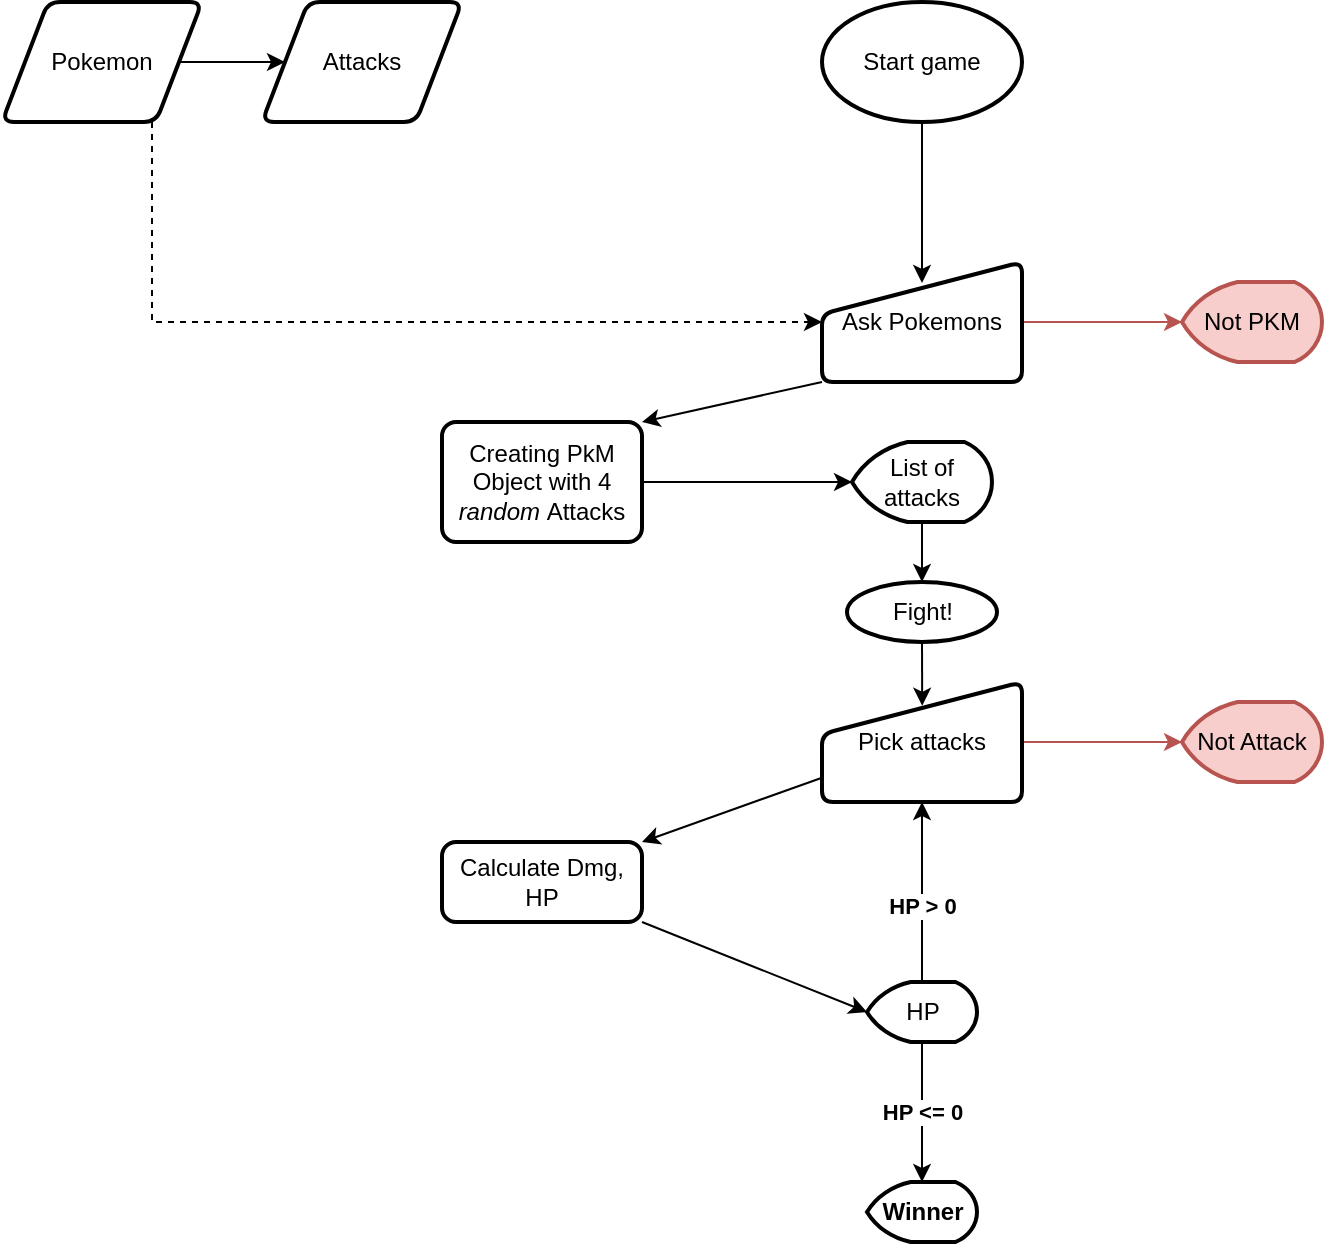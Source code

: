 <mxfile version="20.4.0" type="github">
  <diagram id="XxieVzkdwiMo6nqb6jkK" name="Page-1">
    <mxGraphModel dx="1051" dy="682" grid="1" gridSize="10" guides="1" tooltips="1" connect="1" arrows="1" fold="1" page="1" pageScale="1" pageWidth="850" pageHeight="1100" math="0" shadow="0">
      <root>
        <mxCell id="0" />
        <mxCell id="1" parent="0" />
        <mxCell id="fHhEs9VGLyoYJjRyogGl-5" value="" style="edgeStyle=orthogonalEdgeStyle;rounded=0;orthogonalLoop=1;jettySize=auto;html=1;" edge="1" parent="1" source="fHhEs9VGLyoYJjRyogGl-2" target="fHhEs9VGLyoYJjRyogGl-4">
          <mxGeometry relative="1" as="geometry" />
        </mxCell>
        <mxCell id="fHhEs9VGLyoYJjRyogGl-10" style="rounded=0;orthogonalLoop=1;jettySize=auto;html=1;exitX=0.75;exitY=1;exitDx=0;exitDy=0;entryX=0;entryY=0.5;entryDx=0;entryDy=0;dashed=1;edgeStyle=orthogonalEdgeStyle;" edge="1" parent="1" source="fHhEs9VGLyoYJjRyogGl-2" target="fHhEs9VGLyoYJjRyogGl-7">
          <mxGeometry relative="1" as="geometry" />
        </mxCell>
        <mxCell id="fHhEs9VGLyoYJjRyogGl-2" value="Pokemon" style="shape=parallelogram;html=1;strokeWidth=2;perimeter=parallelogramPerimeter;whiteSpace=wrap;rounded=1;arcSize=12;size=0.23;" vertex="1" parent="1">
          <mxGeometry x="60" y="40" width="100" height="60" as="geometry" />
        </mxCell>
        <mxCell id="fHhEs9VGLyoYJjRyogGl-4" value="Attacks" style="shape=parallelogram;html=1;strokeWidth=2;perimeter=parallelogramPerimeter;whiteSpace=wrap;rounded=1;arcSize=12;size=0.23;" vertex="1" parent="1">
          <mxGeometry x="190" y="40" width="100" height="60" as="geometry" />
        </mxCell>
        <mxCell id="fHhEs9VGLyoYJjRyogGl-8" style="edgeStyle=orthogonalEdgeStyle;rounded=0;orthogonalLoop=1;jettySize=auto;html=1;exitX=0.5;exitY=1;exitDx=0;exitDy=0;exitPerimeter=0;entryX=0.5;entryY=0.175;entryDx=0;entryDy=0;entryPerimeter=0;" edge="1" parent="1" source="fHhEs9VGLyoYJjRyogGl-6" target="fHhEs9VGLyoYJjRyogGl-7">
          <mxGeometry relative="1" as="geometry" />
        </mxCell>
        <mxCell id="fHhEs9VGLyoYJjRyogGl-6" value="Start game" style="strokeWidth=2;html=1;shape=mxgraph.flowchart.start_1;whiteSpace=wrap;" vertex="1" parent="1">
          <mxGeometry x="470" y="40" width="100" height="60" as="geometry" />
        </mxCell>
        <mxCell id="fHhEs9VGLyoYJjRyogGl-12" style="edgeStyle=orthogonalEdgeStyle;rounded=0;orthogonalLoop=1;jettySize=auto;html=1;exitX=1;exitY=0.5;exitDx=0;exitDy=0;entryX=0;entryY=0.5;entryDx=0;entryDy=0;entryPerimeter=0;fillColor=#f8cecc;strokeColor=#b85450;" edge="1" parent="1" source="fHhEs9VGLyoYJjRyogGl-7" target="fHhEs9VGLyoYJjRyogGl-11">
          <mxGeometry relative="1" as="geometry" />
        </mxCell>
        <mxCell id="fHhEs9VGLyoYJjRyogGl-27" style="edgeStyle=none;rounded=0;orthogonalLoop=1;jettySize=auto;html=1;exitX=0;exitY=1;exitDx=0;exitDy=0;entryX=1;entryY=0;entryDx=0;entryDy=0;" edge="1" parent="1" source="fHhEs9VGLyoYJjRyogGl-7" target="fHhEs9VGLyoYJjRyogGl-26">
          <mxGeometry relative="1" as="geometry">
            <mxPoint x="370" y="250" as="targetPoint" />
          </mxGeometry>
        </mxCell>
        <mxCell id="fHhEs9VGLyoYJjRyogGl-7" value="Ask Pokemons" style="html=1;strokeWidth=2;shape=manualInput;whiteSpace=wrap;rounded=1;size=26;arcSize=11;" vertex="1" parent="1">
          <mxGeometry x="470" y="170" width="100" height="60" as="geometry" />
        </mxCell>
        <mxCell id="fHhEs9VGLyoYJjRyogGl-11" value="Not PKM" style="strokeWidth=2;html=1;shape=mxgraph.flowchart.display;whiteSpace=wrap;fillColor=#f8cecc;strokeColor=#b85450;" vertex="1" parent="1">
          <mxGeometry x="650" y="180" width="70" height="40" as="geometry" />
        </mxCell>
        <mxCell id="fHhEs9VGLyoYJjRyogGl-35" style="edgeStyle=none;rounded=0;orthogonalLoop=1;jettySize=auto;html=1;exitX=0.5;exitY=1;exitDx=0;exitDy=0;exitPerimeter=0;entryX=0.5;entryY=0;entryDx=0;entryDy=0;entryPerimeter=0;" edge="1" parent="1" source="fHhEs9VGLyoYJjRyogGl-17" target="fHhEs9VGLyoYJjRyogGl-33">
          <mxGeometry relative="1" as="geometry" />
        </mxCell>
        <mxCell id="fHhEs9VGLyoYJjRyogGl-17" value="List of&lt;br&gt;attacks" style="strokeWidth=2;html=1;shape=mxgraph.flowchart.display;whiteSpace=wrap;" vertex="1" parent="1">
          <mxGeometry x="485" y="260" width="70" height="40" as="geometry" />
        </mxCell>
        <mxCell id="fHhEs9VGLyoYJjRyogGl-32" value="" style="edgeStyle=none;rounded=0;orthogonalLoop=1;jettySize=auto;html=1;fillColor=#f8cecc;strokeColor=#b85450;" edge="1" parent="1" source="fHhEs9VGLyoYJjRyogGl-24" target="fHhEs9VGLyoYJjRyogGl-31">
          <mxGeometry relative="1" as="geometry" />
        </mxCell>
        <mxCell id="fHhEs9VGLyoYJjRyogGl-38" value="" style="edgeStyle=none;rounded=0;orthogonalLoop=1;jettySize=auto;html=1;entryX=1;entryY=0;entryDx=0;entryDy=0;" edge="1" parent="1" source="fHhEs9VGLyoYJjRyogGl-24" target="fHhEs9VGLyoYJjRyogGl-30">
          <mxGeometry relative="1" as="geometry" />
        </mxCell>
        <mxCell id="fHhEs9VGLyoYJjRyogGl-24" value="Pick attacks" style="html=1;strokeWidth=2;shape=manualInput;whiteSpace=wrap;rounded=1;size=26;arcSize=11;" vertex="1" parent="1">
          <mxGeometry x="470" y="380" width="100" height="60" as="geometry" />
        </mxCell>
        <mxCell id="fHhEs9VGLyoYJjRyogGl-29" value="" style="edgeStyle=none;rounded=0;orthogonalLoop=1;jettySize=auto;html=1;" edge="1" parent="1" source="fHhEs9VGLyoYJjRyogGl-26" target="fHhEs9VGLyoYJjRyogGl-17">
          <mxGeometry relative="1" as="geometry" />
        </mxCell>
        <mxCell id="fHhEs9VGLyoYJjRyogGl-26" value="Creating PkM&lt;br&gt;Object with 4&lt;br&gt;&lt;i style=&quot;&quot;&gt;random&lt;/i&gt;&amp;nbsp;Attacks" style="rounded=1;whiteSpace=wrap;html=1;absoluteArcSize=1;arcSize=14;strokeWidth=2;" vertex="1" parent="1">
          <mxGeometry x="280" y="250" width="100" height="60" as="geometry" />
        </mxCell>
        <mxCell id="fHhEs9VGLyoYJjRyogGl-40" style="edgeStyle=none;rounded=0;orthogonalLoop=1;jettySize=auto;html=1;exitX=1;exitY=1;exitDx=0;exitDy=0;entryX=0;entryY=0.5;entryDx=0;entryDy=0;entryPerimeter=0;" edge="1" parent="1" source="fHhEs9VGLyoYJjRyogGl-30" target="fHhEs9VGLyoYJjRyogGl-39">
          <mxGeometry relative="1" as="geometry" />
        </mxCell>
        <mxCell id="fHhEs9VGLyoYJjRyogGl-30" value="Calculate Dmg, HP" style="rounded=1;whiteSpace=wrap;html=1;absoluteArcSize=1;arcSize=14;strokeWidth=2;" vertex="1" parent="1">
          <mxGeometry x="280" y="460" width="100" height="40" as="geometry" />
        </mxCell>
        <mxCell id="fHhEs9VGLyoYJjRyogGl-31" value="Not Attack" style="strokeWidth=2;html=1;shape=mxgraph.flowchart.display;whiteSpace=wrap;fillColor=#f8cecc;strokeColor=#b85450;" vertex="1" parent="1">
          <mxGeometry x="650" y="390" width="70" height="40" as="geometry" />
        </mxCell>
        <mxCell id="fHhEs9VGLyoYJjRyogGl-37" style="edgeStyle=none;rounded=0;orthogonalLoop=1;jettySize=auto;html=1;exitX=0.5;exitY=1;exitDx=0;exitDy=0;exitPerimeter=0;entryX=0.501;entryY=0.198;entryDx=0;entryDy=0;entryPerimeter=0;" edge="1" parent="1" source="fHhEs9VGLyoYJjRyogGl-33" target="fHhEs9VGLyoYJjRyogGl-24">
          <mxGeometry relative="1" as="geometry" />
        </mxCell>
        <mxCell id="fHhEs9VGLyoYJjRyogGl-33" value="Fight!" style="strokeWidth=2;html=1;shape=mxgraph.flowchart.start_1;whiteSpace=wrap;" vertex="1" parent="1">
          <mxGeometry x="482.5" y="330" width="75" height="30" as="geometry" />
        </mxCell>
        <mxCell id="fHhEs9VGLyoYJjRyogGl-34" style="edgeStyle=none;rounded=0;orthogonalLoop=1;jettySize=auto;html=1;exitX=0.5;exitY=0;exitDx=0;exitDy=0;exitPerimeter=0;" edge="1" parent="1" source="fHhEs9VGLyoYJjRyogGl-33" target="fHhEs9VGLyoYJjRyogGl-33">
          <mxGeometry relative="1" as="geometry" />
        </mxCell>
        <mxCell id="fHhEs9VGLyoYJjRyogGl-41" value="" style="edgeStyle=none;rounded=0;orthogonalLoop=1;jettySize=auto;html=1;" edge="1" parent="1" source="fHhEs9VGLyoYJjRyogGl-39" target="fHhEs9VGLyoYJjRyogGl-24">
          <mxGeometry relative="1" as="geometry" />
        </mxCell>
        <mxCell id="fHhEs9VGLyoYJjRyogGl-42" value="&lt;b&gt;HP &amp;gt; 0&lt;/b&gt;" style="edgeLabel;html=1;align=center;verticalAlign=middle;resizable=0;points=[];" vertex="1" connectable="0" parent="fHhEs9VGLyoYJjRyogGl-41">
          <mxGeometry x="-0.153" relative="1" as="geometry">
            <mxPoint as="offset" />
          </mxGeometry>
        </mxCell>
        <mxCell id="fHhEs9VGLyoYJjRyogGl-44" value="&lt;b&gt;HP &amp;lt;= 0&lt;/b&gt;" style="edgeStyle=none;rounded=0;orthogonalLoop=1;jettySize=auto;html=1;" edge="1" parent="1" source="fHhEs9VGLyoYJjRyogGl-39" target="fHhEs9VGLyoYJjRyogGl-43">
          <mxGeometry relative="1" as="geometry" />
        </mxCell>
        <mxCell id="fHhEs9VGLyoYJjRyogGl-39" value="HP" style="strokeWidth=2;html=1;shape=mxgraph.flowchart.display;whiteSpace=wrap;" vertex="1" parent="1">
          <mxGeometry x="492.5" y="530" width="55" height="30" as="geometry" />
        </mxCell>
        <mxCell id="fHhEs9VGLyoYJjRyogGl-43" value="&lt;b&gt;Winner&lt;/b&gt;" style="strokeWidth=2;html=1;shape=mxgraph.flowchart.display;whiteSpace=wrap;" vertex="1" parent="1">
          <mxGeometry x="492.5" y="630" width="55" height="30" as="geometry" />
        </mxCell>
      </root>
    </mxGraphModel>
  </diagram>
</mxfile>
